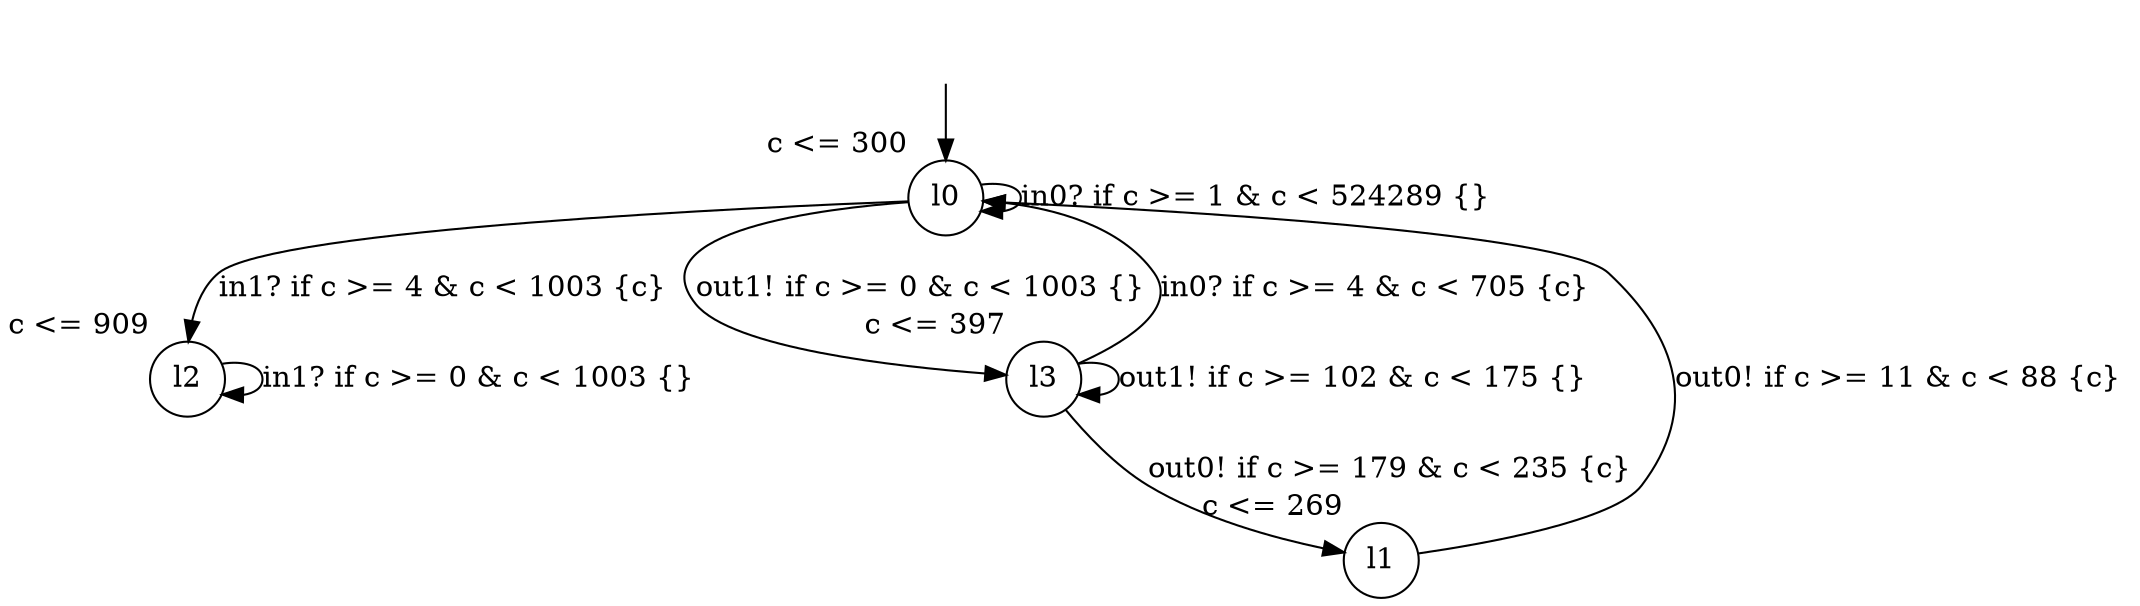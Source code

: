 digraph g {
__start0 [label="" shape="none"];
l0 [shape="circle" margin=0 label="l0", xlabel="c <= 300"];
l1 [shape="circle" margin=0 label="l1", xlabel="c <= 269"];
l2 [shape="circle" margin=0 label="l2", xlabel="c <= 909"];
l3 [shape="circle" margin=0 label="l3", xlabel="c <= 397"];
l0 -> l0 [label="in0? if c >= 1 & c < 524289 {} "];
l0 -> l2 [label="in1? if c >= 4 & c < 1003 {c} "];
l0 -> l3 [label="out1! if c >= 0 & c < 1003 {} "];
l1 -> l0 [label="out0! if c >= 11 & c < 88 {c} "];
l2 -> l2 [label="in1? if c >= 0 & c < 1003 {} "];
l3 -> l3 [label="out1! if c >= 102 & c < 175 {} "];
l3 -> l0 [label="in0? if c >= 4 & c < 705 {c} "];
l3 -> l1 [label="out0! if c >= 179 & c < 235 {c} "];
__start0 -> l0;
}
